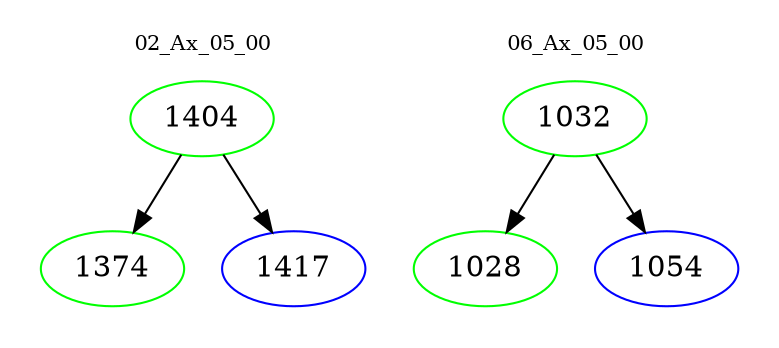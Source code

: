 digraph{
subgraph cluster_0 {
color = white
label = "02_Ax_05_00";
fontsize=10;
T0_1404 [label="1404", color="green"]
T0_1404 -> T0_1374 [color="black"]
T0_1374 [label="1374", color="green"]
T0_1404 -> T0_1417 [color="black"]
T0_1417 [label="1417", color="blue"]
}
subgraph cluster_1 {
color = white
label = "06_Ax_05_00";
fontsize=10;
T1_1032 [label="1032", color="green"]
T1_1032 -> T1_1028 [color="black"]
T1_1028 [label="1028", color="green"]
T1_1032 -> T1_1054 [color="black"]
T1_1054 [label="1054", color="blue"]
}
}
